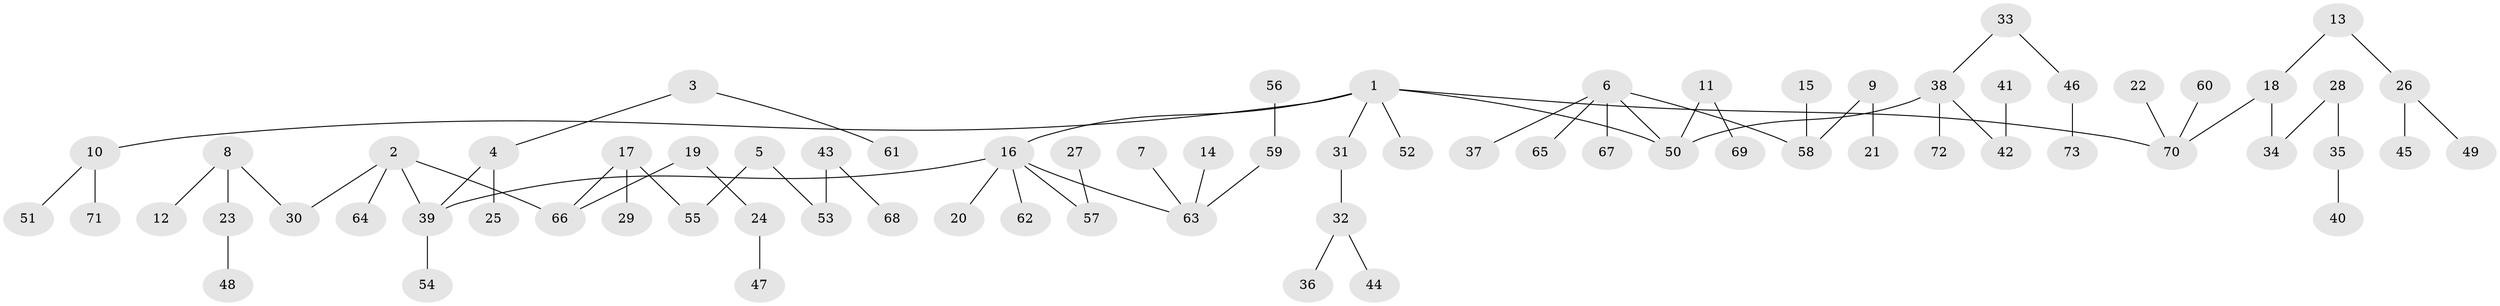 // original degree distribution, {5: 0.03424657534246575, 6: 0.02054794520547945, 4: 0.10273972602739725, 3: 0.07534246575342465, 1: 0.4794520547945205, 2: 0.2876712328767123}
// Generated by graph-tools (version 1.1) at 2025/37/03/04/25 23:37:17]
// undirected, 73 vertices, 72 edges
graph export_dot {
  node [color=gray90,style=filled];
  1;
  2;
  3;
  4;
  5;
  6;
  7;
  8;
  9;
  10;
  11;
  12;
  13;
  14;
  15;
  16;
  17;
  18;
  19;
  20;
  21;
  22;
  23;
  24;
  25;
  26;
  27;
  28;
  29;
  30;
  31;
  32;
  33;
  34;
  35;
  36;
  37;
  38;
  39;
  40;
  41;
  42;
  43;
  44;
  45;
  46;
  47;
  48;
  49;
  50;
  51;
  52;
  53;
  54;
  55;
  56;
  57;
  58;
  59;
  60;
  61;
  62;
  63;
  64;
  65;
  66;
  67;
  68;
  69;
  70;
  71;
  72;
  73;
  1 -- 10 [weight=1.0];
  1 -- 16 [weight=1.0];
  1 -- 31 [weight=1.0];
  1 -- 50 [weight=1.0];
  1 -- 52 [weight=1.0];
  1 -- 70 [weight=1.0];
  2 -- 30 [weight=1.0];
  2 -- 39 [weight=1.0];
  2 -- 64 [weight=1.0];
  2 -- 66 [weight=1.0];
  3 -- 4 [weight=1.0];
  3 -- 61 [weight=1.0];
  4 -- 25 [weight=1.0];
  4 -- 39 [weight=1.0];
  5 -- 53 [weight=1.0];
  5 -- 55 [weight=1.0];
  6 -- 37 [weight=1.0];
  6 -- 50 [weight=1.0];
  6 -- 58 [weight=1.0];
  6 -- 65 [weight=1.0];
  6 -- 67 [weight=1.0];
  7 -- 63 [weight=1.0];
  8 -- 12 [weight=1.0];
  8 -- 23 [weight=1.0];
  8 -- 30 [weight=1.0];
  9 -- 21 [weight=1.0];
  9 -- 58 [weight=1.0];
  10 -- 51 [weight=1.0];
  10 -- 71 [weight=1.0];
  11 -- 50 [weight=1.0];
  11 -- 69 [weight=1.0];
  13 -- 18 [weight=1.0];
  13 -- 26 [weight=1.0];
  14 -- 63 [weight=1.0];
  15 -- 58 [weight=1.0];
  16 -- 20 [weight=1.0];
  16 -- 39 [weight=1.0];
  16 -- 57 [weight=1.0];
  16 -- 62 [weight=1.0];
  16 -- 63 [weight=1.0];
  17 -- 29 [weight=1.0];
  17 -- 55 [weight=1.0];
  17 -- 66 [weight=1.0];
  18 -- 34 [weight=1.0];
  18 -- 70 [weight=1.0];
  19 -- 24 [weight=1.0];
  19 -- 66 [weight=1.0];
  22 -- 70 [weight=1.0];
  23 -- 48 [weight=1.0];
  24 -- 47 [weight=1.0];
  26 -- 45 [weight=1.0];
  26 -- 49 [weight=1.0];
  27 -- 57 [weight=1.0];
  28 -- 34 [weight=1.0];
  28 -- 35 [weight=1.0];
  31 -- 32 [weight=1.0];
  32 -- 36 [weight=1.0];
  32 -- 44 [weight=1.0];
  33 -- 38 [weight=1.0];
  33 -- 46 [weight=1.0];
  35 -- 40 [weight=1.0];
  38 -- 42 [weight=1.0];
  38 -- 50 [weight=1.0];
  38 -- 72 [weight=1.0];
  39 -- 54 [weight=1.0];
  41 -- 42 [weight=1.0];
  43 -- 53 [weight=1.0];
  43 -- 68 [weight=1.0];
  46 -- 73 [weight=1.0];
  56 -- 59 [weight=1.0];
  59 -- 63 [weight=1.0];
  60 -- 70 [weight=1.0];
}
